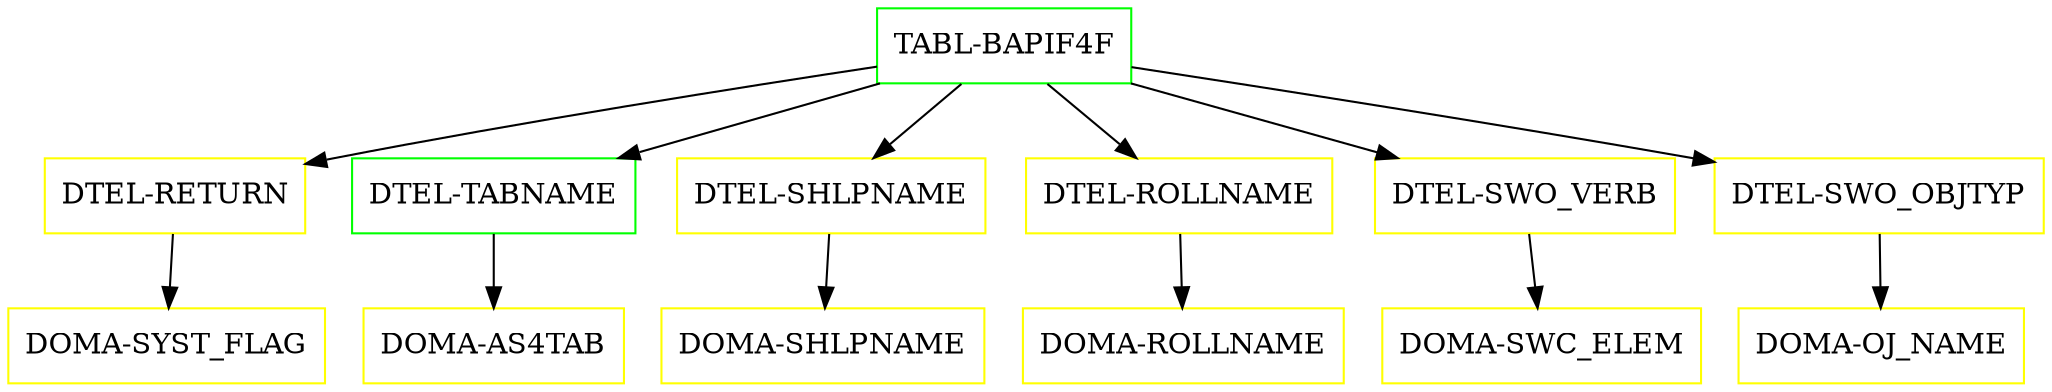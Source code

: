 digraph G {
  "TABL-BAPIF4F" [shape=box,color=green];
  "DTEL-RETURN" [shape=box,color=yellow,URL="./DTEL_RETURN.html"];
  "DOMA-SYST_FLAG" [shape=box,color=yellow,URL="./DOMA_SYST_FLAG.html"];
  "DTEL-TABNAME" [shape=box,color=green,URL="./DTEL_TABNAME.html"];
  "DOMA-AS4TAB" [shape=box,color=yellow,URL="./DOMA_AS4TAB.html"];
  "DTEL-SHLPNAME" [shape=box,color=yellow,URL="./DTEL_SHLPNAME.html"];
  "DOMA-SHLPNAME" [shape=box,color=yellow,URL="./DOMA_SHLPNAME.html"];
  "DTEL-ROLLNAME" [shape=box,color=yellow,URL="./DTEL_ROLLNAME.html"];
  "DOMA-ROLLNAME" [shape=box,color=yellow,URL="./DOMA_ROLLNAME.html"];
  "DTEL-SWO_VERB" [shape=box,color=yellow,URL="./DTEL_SWO_VERB.html"];
  "DOMA-SWC_ELEM" [shape=box,color=yellow,URL="./DOMA_SWC_ELEM.html"];
  "DTEL-SWO_OBJTYP" [shape=box,color=yellow,URL="./DTEL_SWO_OBJTYP.html"];
  "DOMA-OJ_NAME" [shape=box,color=yellow,URL="./DOMA_OJ_NAME.html"];
  "TABL-BAPIF4F" -> "DTEL-SWO_OBJTYP";
  "TABL-BAPIF4F" -> "DTEL-SWO_VERB";
  "TABL-BAPIF4F" -> "DTEL-ROLLNAME";
  "TABL-BAPIF4F" -> "DTEL-SHLPNAME";
  "TABL-BAPIF4F" -> "DTEL-TABNAME";
  "TABL-BAPIF4F" -> "DTEL-RETURN";
  "DTEL-RETURN" -> "DOMA-SYST_FLAG";
  "DTEL-TABNAME" -> "DOMA-AS4TAB";
  "DTEL-SHLPNAME" -> "DOMA-SHLPNAME";
  "DTEL-ROLLNAME" -> "DOMA-ROLLNAME";
  "DTEL-SWO_VERB" -> "DOMA-SWC_ELEM";
  "DTEL-SWO_OBJTYP" -> "DOMA-OJ_NAME";
}
